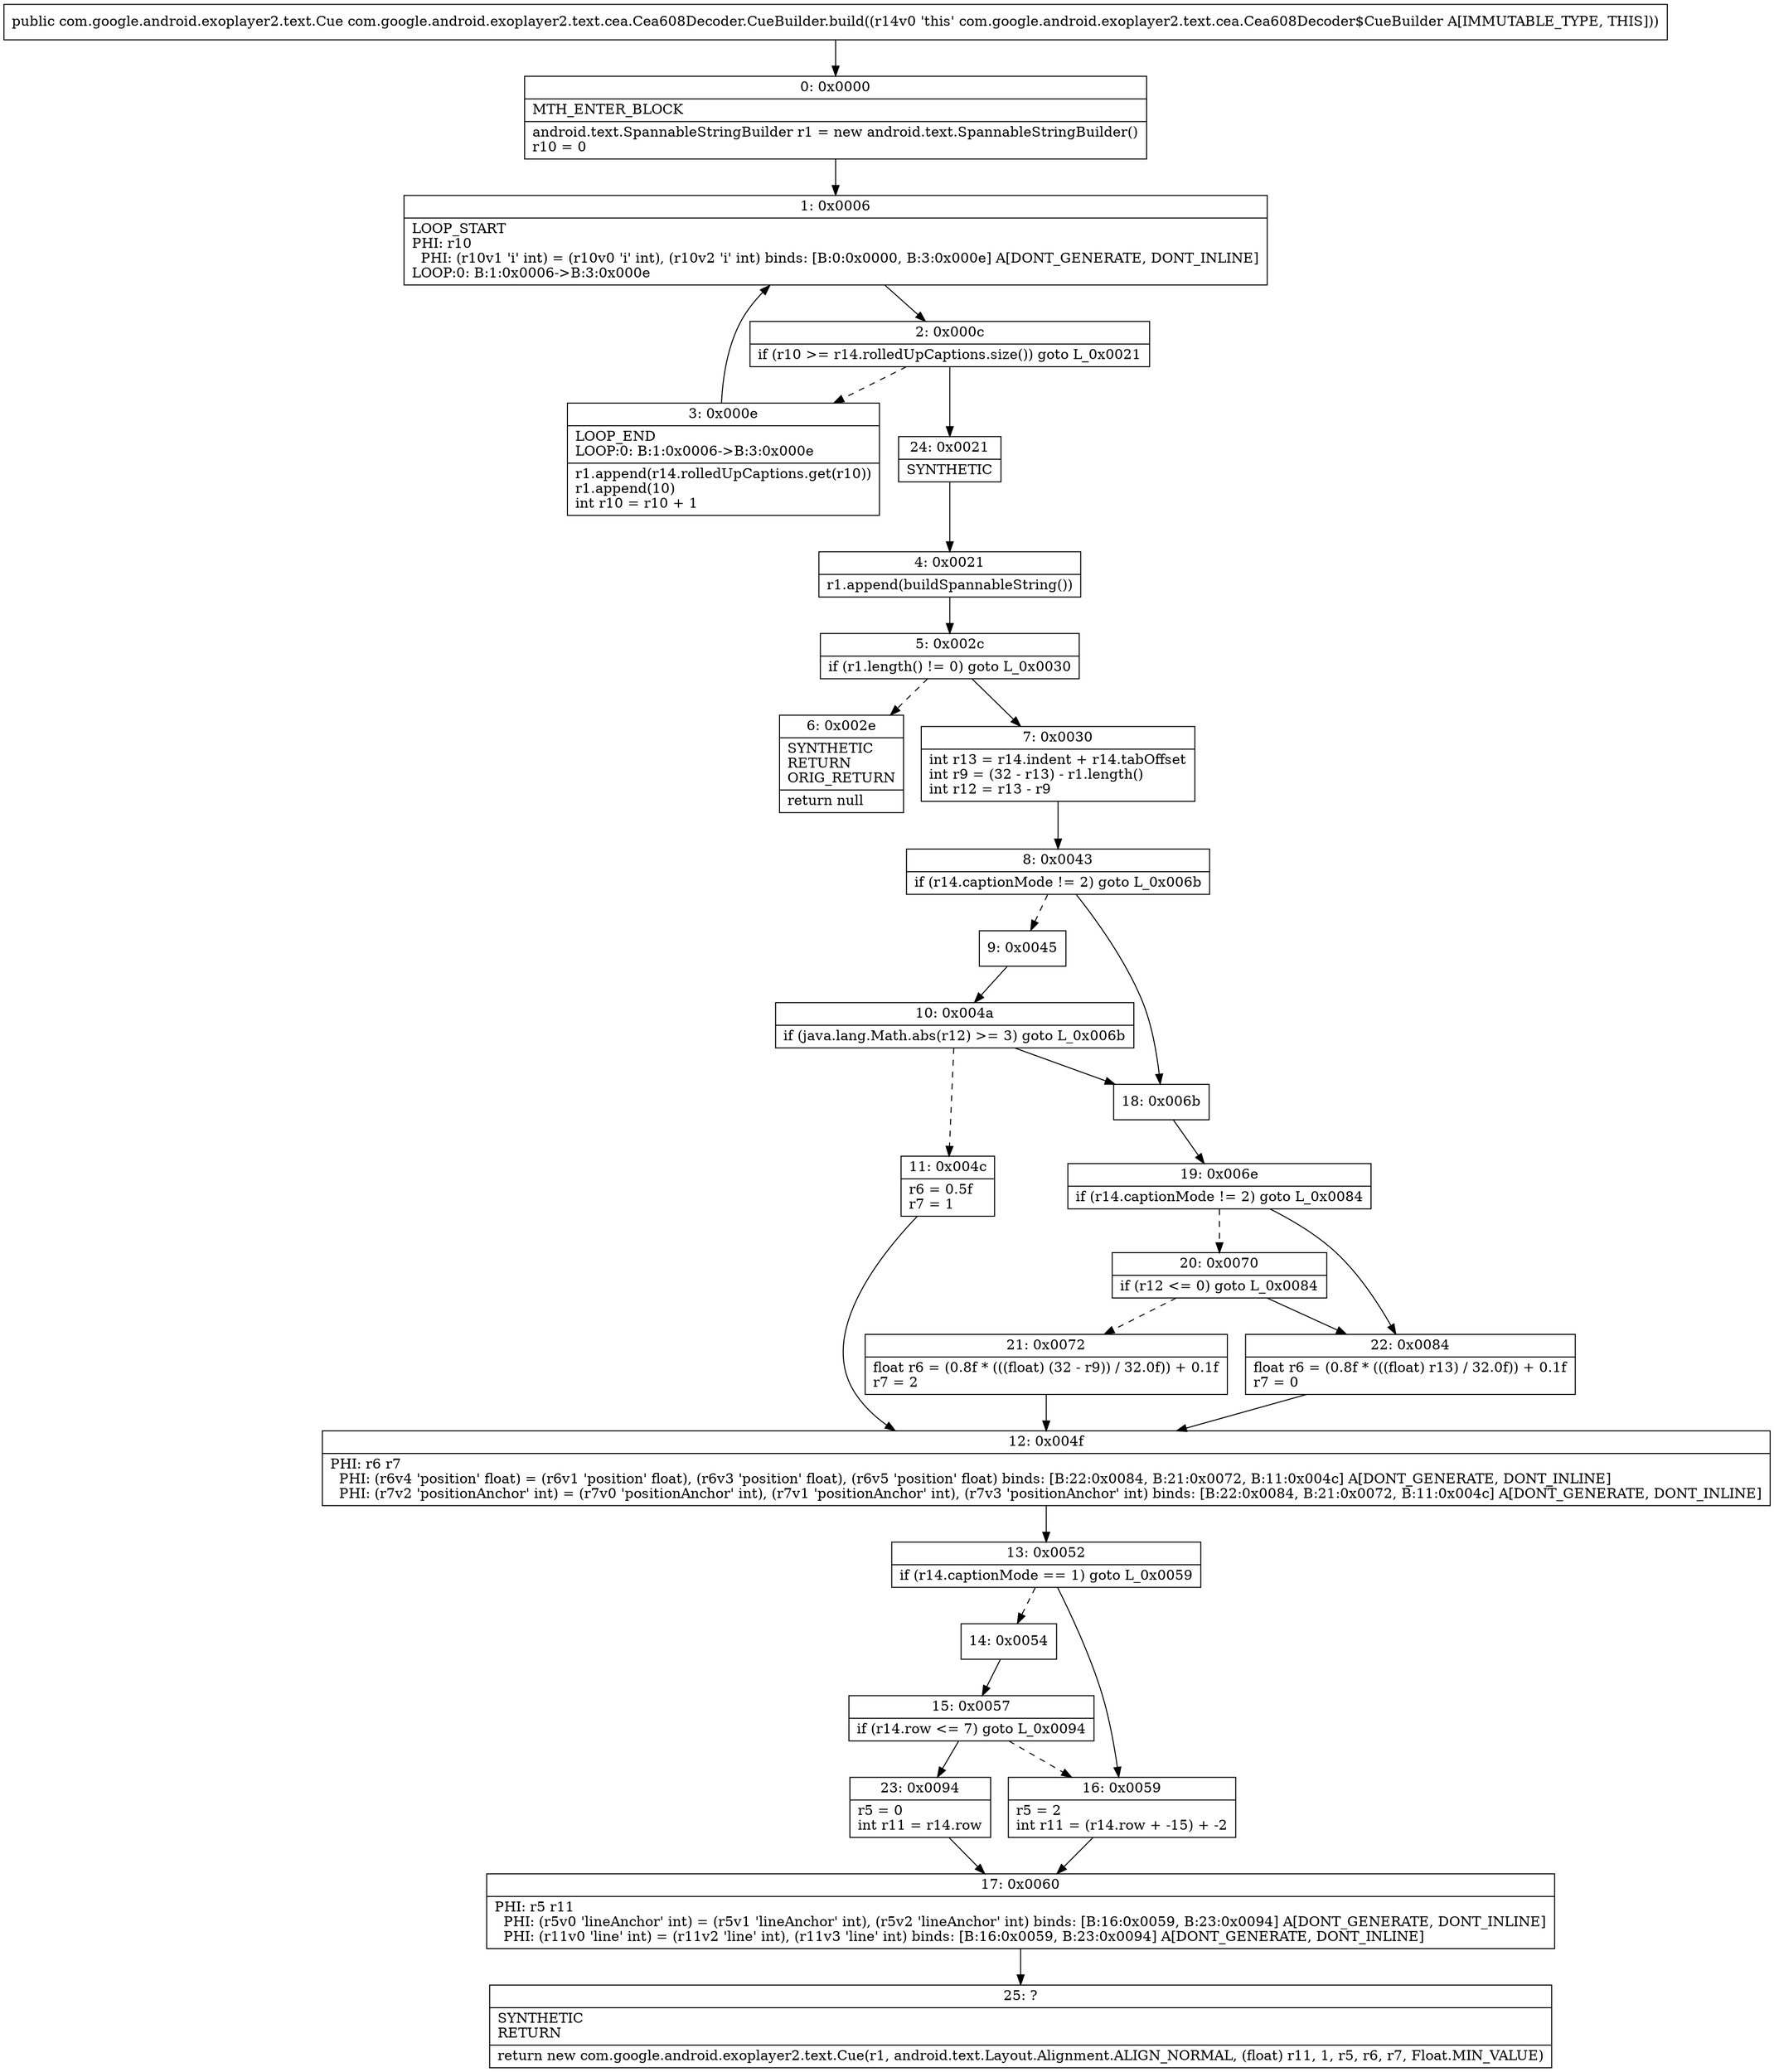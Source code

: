 digraph "CFG forcom.google.android.exoplayer2.text.cea.Cea608Decoder.CueBuilder.build()Lcom\/google\/android\/exoplayer2\/text\/Cue;" {
Node_0 [shape=record,label="{0\:\ 0x0000|MTH_ENTER_BLOCK\l|android.text.SpannableStringBuilder r1 = new android.text.SpannableStringBuilder()\lr10 = 0\l}"];
Node_1 [shape=record,label="{1\:\ 0x0006|LOOP_START\lPHI: r10 \l  PHI: (r10v1 'i' int) = (r10v0 'i' int), (r10v2 'i' int) binds: [B:0:0x0000, B:3:0x000e] A[DONT_GENERATE, DONT_INLINE]\lLOOP:0: B:1:0x0006\-\>B:3:0x000e\l}"];
Node_2 [shape=record,label="{2\:\ 0x000c|if (r10 \>= r14.rolledUpCaptions.size()) goto L_0x0021\l}"];
Node_3 [shape=record,label="{3\:\ 0x000e|LOOP_END\lLOOP:0: B:1:0x0006\-\>B:3:0x000e\l|r1.append(r14.rolledUpCaptions.get(r10))\lr1.append(10)\lint r10 = r10 + 1\l}"];
Node_4 [shape=record,label="{4\:\ 0x0021|r1.append(buildSpannableString())\l}"];
Node_5 [shape=record,label="{5\:\ 0x002c|if (r1.length() != 0) goto L_0x0030\l}"];
Node_6 [shape=record,label="{6\:\ 0x002e|SYNTHETIC\lRETURN\lORIG_RETURN\l|return null\l}"];
Node_7 [shape=record,label="{7\:\ 0x0030|int r13 = r14.indent + r14.tabOffset\lint r9 = (32 \- r13) \- r1.length()\lint r12 = r13 \- r9\l}"];
Node_8 [shape=record,label="{8\:\ 0x0043|if (r14.captionMode != 2) goto L_0x006b\l}"];
Node_9 [shape=record,label="{9\:\ 0x0045}"];
Node_10 [shape=record,label="{10\:\ 0x004a|if (java.lang.Math.abs(r12) \>= 3) goto L_0x006b\l}"];
Node_11 [shape=record,label="{11\:\ 0x004c|r6 = 0.5f\lr7 = 1\l}"];
Node_12 [shape=record,label="{12\:\ 0x004f|PHI: r6 r7 \l  PHI: (r6v4 'position' float) = (r6v1 'position' float), (r6v3 'position' float), (r6v5 'position' float) binds: [B:22:0x0084, B:21:0x0072, B:11:0x004c] A[DONT_GENERATE, DONT_INLINE]\l  PHI: (r7v2 'positionAnchor' int) = (r7v0 'positionAnchor' int), (r7v1 'positionAnchor' int), (r7v3 'positionAnchor' int) binds: [B:22:0x0084, B:21:0x0072, B:11:0x004c] A[DONT_GENERATE, DONT_INLINE]\l}"];
Node_13 [shape=record,label="{13\:\ 0x0052|if (r14.captionMode == 1) goto L_0x0059\l}"];
Node_14 [shape=record,label="{14\:\ 0x0054}"];
Node_15 [shape=record,label="{15\:\ 0x0057|if (r14.row \<= 7) goto L_0x0094\l}"];
Node_16 [shape=record,label="{16\:\ 0x0059|r5 = 2\lint r11 = (r14.row + \-15) + \-2\l}"];
Node_17 [shape=record,label="{17\:\ 0x0060|PHI: r5 r11 \l  PHI: (r5v0 'lineAnchor' int) = (r5v1 'lineAnchor' int), (r5v2 'lineAnchor' int) binds: [B:16:0x0059, B:23:0x0094] A[DONT_GENERATE, DONT_INLINE]\l  PHI: (r11v0 'line' int) = (r11v2 'line' int), (r11v3 'line' int) binds: [B:16:0x0059, B:23:0x0094] A[DONT_GENERATE, DONT_INLINE]\l}"];
Node_18 [shape=record,label="{18\:\ 0x006b}"];
Node_19 [shape=record,label="{19\:\ 0x006e|if (r14.captionMode != 2) goto L_0x0084\l}"];
Node_20 [shape=record,label="{20\:\ 0x0070|if (r12 \<= 0) goto L_0x0084\l}"];
Node_21 [shape=record,label="{21\:\ 0x0072|float r6 = (0.8f * (((float) (32 \- r9)) \/ 32.0f)) + 0.1f\lr7 = 2\l}"];
Node_22 [shape=record,label="{22\:\ 0x0084|float r6 = (0.8f * (((float) r13) \/ 32.0f)) + 0.1f\lr7 = 0\l}"];
Node_23 [shape=record,label="{23\:\ 0x0094|r5 = 0\lint r11 = r14.row\l}"];
Node_24 [shape=record,label="{24\:\ 0x0021|SYNTHETIC\l}"];
Node_25 [shape=record,label="{25\:\ ?|SYNTHETIC\lRETURN\l|return new com.google.android.exoplayer2.text.Cue(r1, android.text.Layout.Alignment.ALIGN_NORMAL, (float) r11, 1, r5, r6, r7, Float.MIN_VALUE)\l}"];
MethodNode[shape=record,label="{public com.google.android.exoplayer2.text.Cue com.google.android.exoplayer2.text.cea.Cea608Decoder.CueBuilder.build((r14v0 'this' com.google.android.exoplayer2.text.cea.Cea608Decoder$CueBuilder A[IMMUTABLE_TYPE, THIS])) }"];
MethodNode -> Node_0;
Node_0 -> Node_1;
Node_1 -> Node_2;
Node_2 -> Node_3[style=dashed];
Node_2 -> Node_24;
Node_3 -> Node_1;
Node_4 -> Node_5;
Node_5 -> Node_6[style=dashed];
Node_5 -> Node_7;
Node_7 -> Node_8;
Node_8 -> Node_9[style=dashed];
Node_8 -> Node_18;
Node_9 -> Node_10;
Node_10 -> Node_11[style=dashed];
Node_10 -> Node_18;
Node_11 -> Node_12;
Node_12 -> Node_13;
Node_13 -> Node_14[style=dashed];
Node_13 -> Node_16;
Node_14 -> Node_15;
Node_15 -> Node_16[style=dashed];
Node_15 -> Node_23;
Node_16 -> Node_17;
Node_17 -> Node_25;
Node_18 -> Node_19;
Node_19 -> Node_20[style=dashed];
Node_19 -> Node_22;
Node_20 -> Node_21[style=dashed];
Node_20 -> Node_22;
Node_21 -> Node_12;
Node_22 -> Node_12;
Node_23 -> Node_17;
Node_24 -> Node_4;
}

